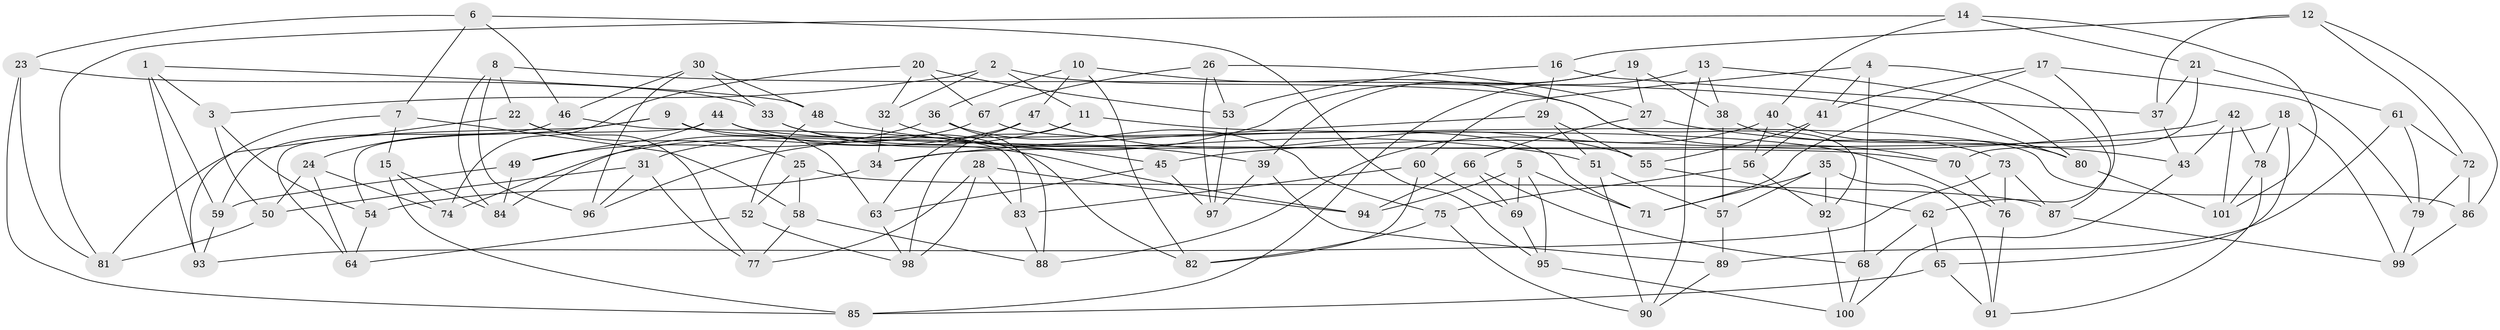 // coarse degree distribution, {4: 0.38, 5: 0.2, 10: 0.04, 7: 0.1, 3: 0.1, 6: 0.06, 2: 0.06, 9: 0.04, 8: 0.02}
// Generated by graph-tools (version 1.1) at 2025/04/03/04/25 22:04:03]
// undirected, 101 vertices, 202 edges
graph export_dot {
graph [start="1"]
  node [color=gray90,style=filled];
  1;
  2;
  3;
  4;
  5;
  6;
  7;
  8;
  9;
  10;
  11;
  12;
  13;
  14;
  15;
  16;
  17;
  18;
  19;
  20;
  21;
  22;
  23;
  24;
  25;
  26;
  27;
  28;
  29;
  30;
  31;
  32;
  33;
  34;
  35;
  36;
  37;
  38;
  39;
  40;
  41;
  42;
  43;
  44;
  45;
  46;
  47;
  48;
  49;
  50;
  51;
  52;
  53;
  54;
  55;
  56;
  57;
  58;
  59;
  60;
  61;
  62;
  63;
  64;
  65;
  66;
  67;
  68;
  69;
  70;
  71;
  72;
  73;
  74;
  75;
  76;
  77;
  78;
  79;
  80;
  81;
  82;
  83;
  84;
  85;
  86;
  87;
  88;
  89;
  90;
  91;
  92;
  93;
  94;
  95;
  96;
  97;
  98;
  99;
  100;
  101;
  1 -- 59;
  1 -- 48;
  1 -- 93;
  1 -- 3;
  2 -- 3;
  2 -- 70;
  2 -- 11;
  2 -- 32;
  3 -- 54;
  3 -- 50;
  4 -- 60;
  4 -- 41;
  4 -- 68;
  4 -- 87;
  5 -- 71;
  5 -- 69;
  5 -- 94;
  5 -- 95;
  6 -- 23;
  6 -- 95;
  6 -- 46;
  6 -- 7;
  7 -- 58;
  7 -- 93;
  7 -- 15;
  8 -- 80;
  8 -- 96;
  8 -- 22;
  8 -- 84;
  9 -- 86;
  9 -- 24;
  9 -- 63;
  9 -- 64;
  10 -- 36;
  10 -- 82;
  10 -- 92;
  10 -- 47;
  11 -- 98;
  11 -- 31;
  11 -- 76;
  12 -- 72;
  12 -- 16;
  12 -- 86;
  12 -- 37;
  13 -- 90;
  13 -- 38;
  13 -- 80;
  13 -- 85;
  14 -- 101;
  14 -- 21;
  14 -- 40;
  14 -- 81;
  15 -- 85;
  15 -- 84;
  15 -- 74;
  16 -- 37;
  16 -- 29;
  16 -- 53;
  17 -- 71;
  17 -- 41;
  17 -- 79;
  17 -- 62;
  18 -- 34;
  18 -- 99;
  18 -- 65;
  18 -- 78;
  19 -- 39;
  19 -- 27;
  19 -- 96;
  19 -- 38;
  20 -- 74;
  20 -- 53;
  20 -- 67;
  20 -- 32;
  21 -- 37;
  21 -- 61;
  21 -- 70;
  22 -- 77;
  22 -- 81;
  22 -- 25;
  23 -- 85;
  23 -- 81;
  23 -- 33;
  24 -- 74;
  24 -- 50;
  24 -- 64;
  25 -- 87;
  25 -- 58;
  25 -- 52;
  26 -- 97;
  26 -- 53;
  26 -- 27;
  26 -- 67;
  27 -- 43;
  27 -- 66;
  28 -- 98;
  28 -- 83;
  28 -- 77;
  28 -- 94;
  29 -- 51;
  29 -- 34;
  29 -- 55;
  30 -- 96;
  30 -- 33;
  30 -- 48;
  30 -- 46;
  31 -- 50;
  31 -- 77;
  31 -- 96;
  32 -- 34;
  32 -- 39;
  33 -- 45;
  33 -- 82;
  34 -- 54;
  35 -- 57;
  35 -- 91;
  35 -- 71;
  35 -- 92;
  36 -- 49;
  36 -- 88;
  36 -- 75;
  37 -- 43;
  38 -- 73;
  38 -- 57;
  39 -- 97;
  39 -- 89;
  40 -- 56;
  40 -- 80;
  40 -- 88;
  41 -- 55;
  41 -- 56;
  42 -- 43;
  42 -- 101;
  42 -- 78;
  42 -- 45;
  43 -- 100;
  44 -- 70;
  44 -- 54;
  44 -- 94;
  44 -- 49;
  45 -- 63;
  45 -- 97;
  46 -- 59;
  46 -- 83;
  47 -- 55;
  47 -- 63;
  47 -- 74;
  48 -- 52;
  48 -- 51;
  49 -- 59;
  49 -- 84;
  50 -- 81;
  51 -- 90;
  51 -- 57;
  52 -- 64;
  52 -- 98;
  53 -- 97;
  54 -- 64;
  55 -- 62;
  56 -- 75;
  56 -- 92;
  57 -- 89;
  58 -- 88;
  58 -- 77;
  59 -- 93;
  60 -- 82;
  60 -- 69;
  60 -- 83;
  61 -- 79;
  61 -- 89;
  61 -- 72;
  62 -- 65;
  62 -- 68;
  63 -- 98;
  65 -- 91;
  65 -- 85;
  66 -- 94;
  66 -- 69;
  66 -- 68;
  67 -- 84;
  67 -- 71;
  68 -- 100;
  69 -- 95;
  70 -- 76;
  72 -- 79;
  72 -- 86;
  73 -- 93;
  73 -- 87;
  73 -- 76;
  75 -- 82;
  75 -- 90;
  76 -- 91;
  78 -- 91;
  78 -- 101;
  79 -- 99;
  80 -- 101;
  83 -- 88;
  86 -- 99;
  87 -- 99;
  89 -- 90;
  92 -- 100;
  95 -- 100;
}
